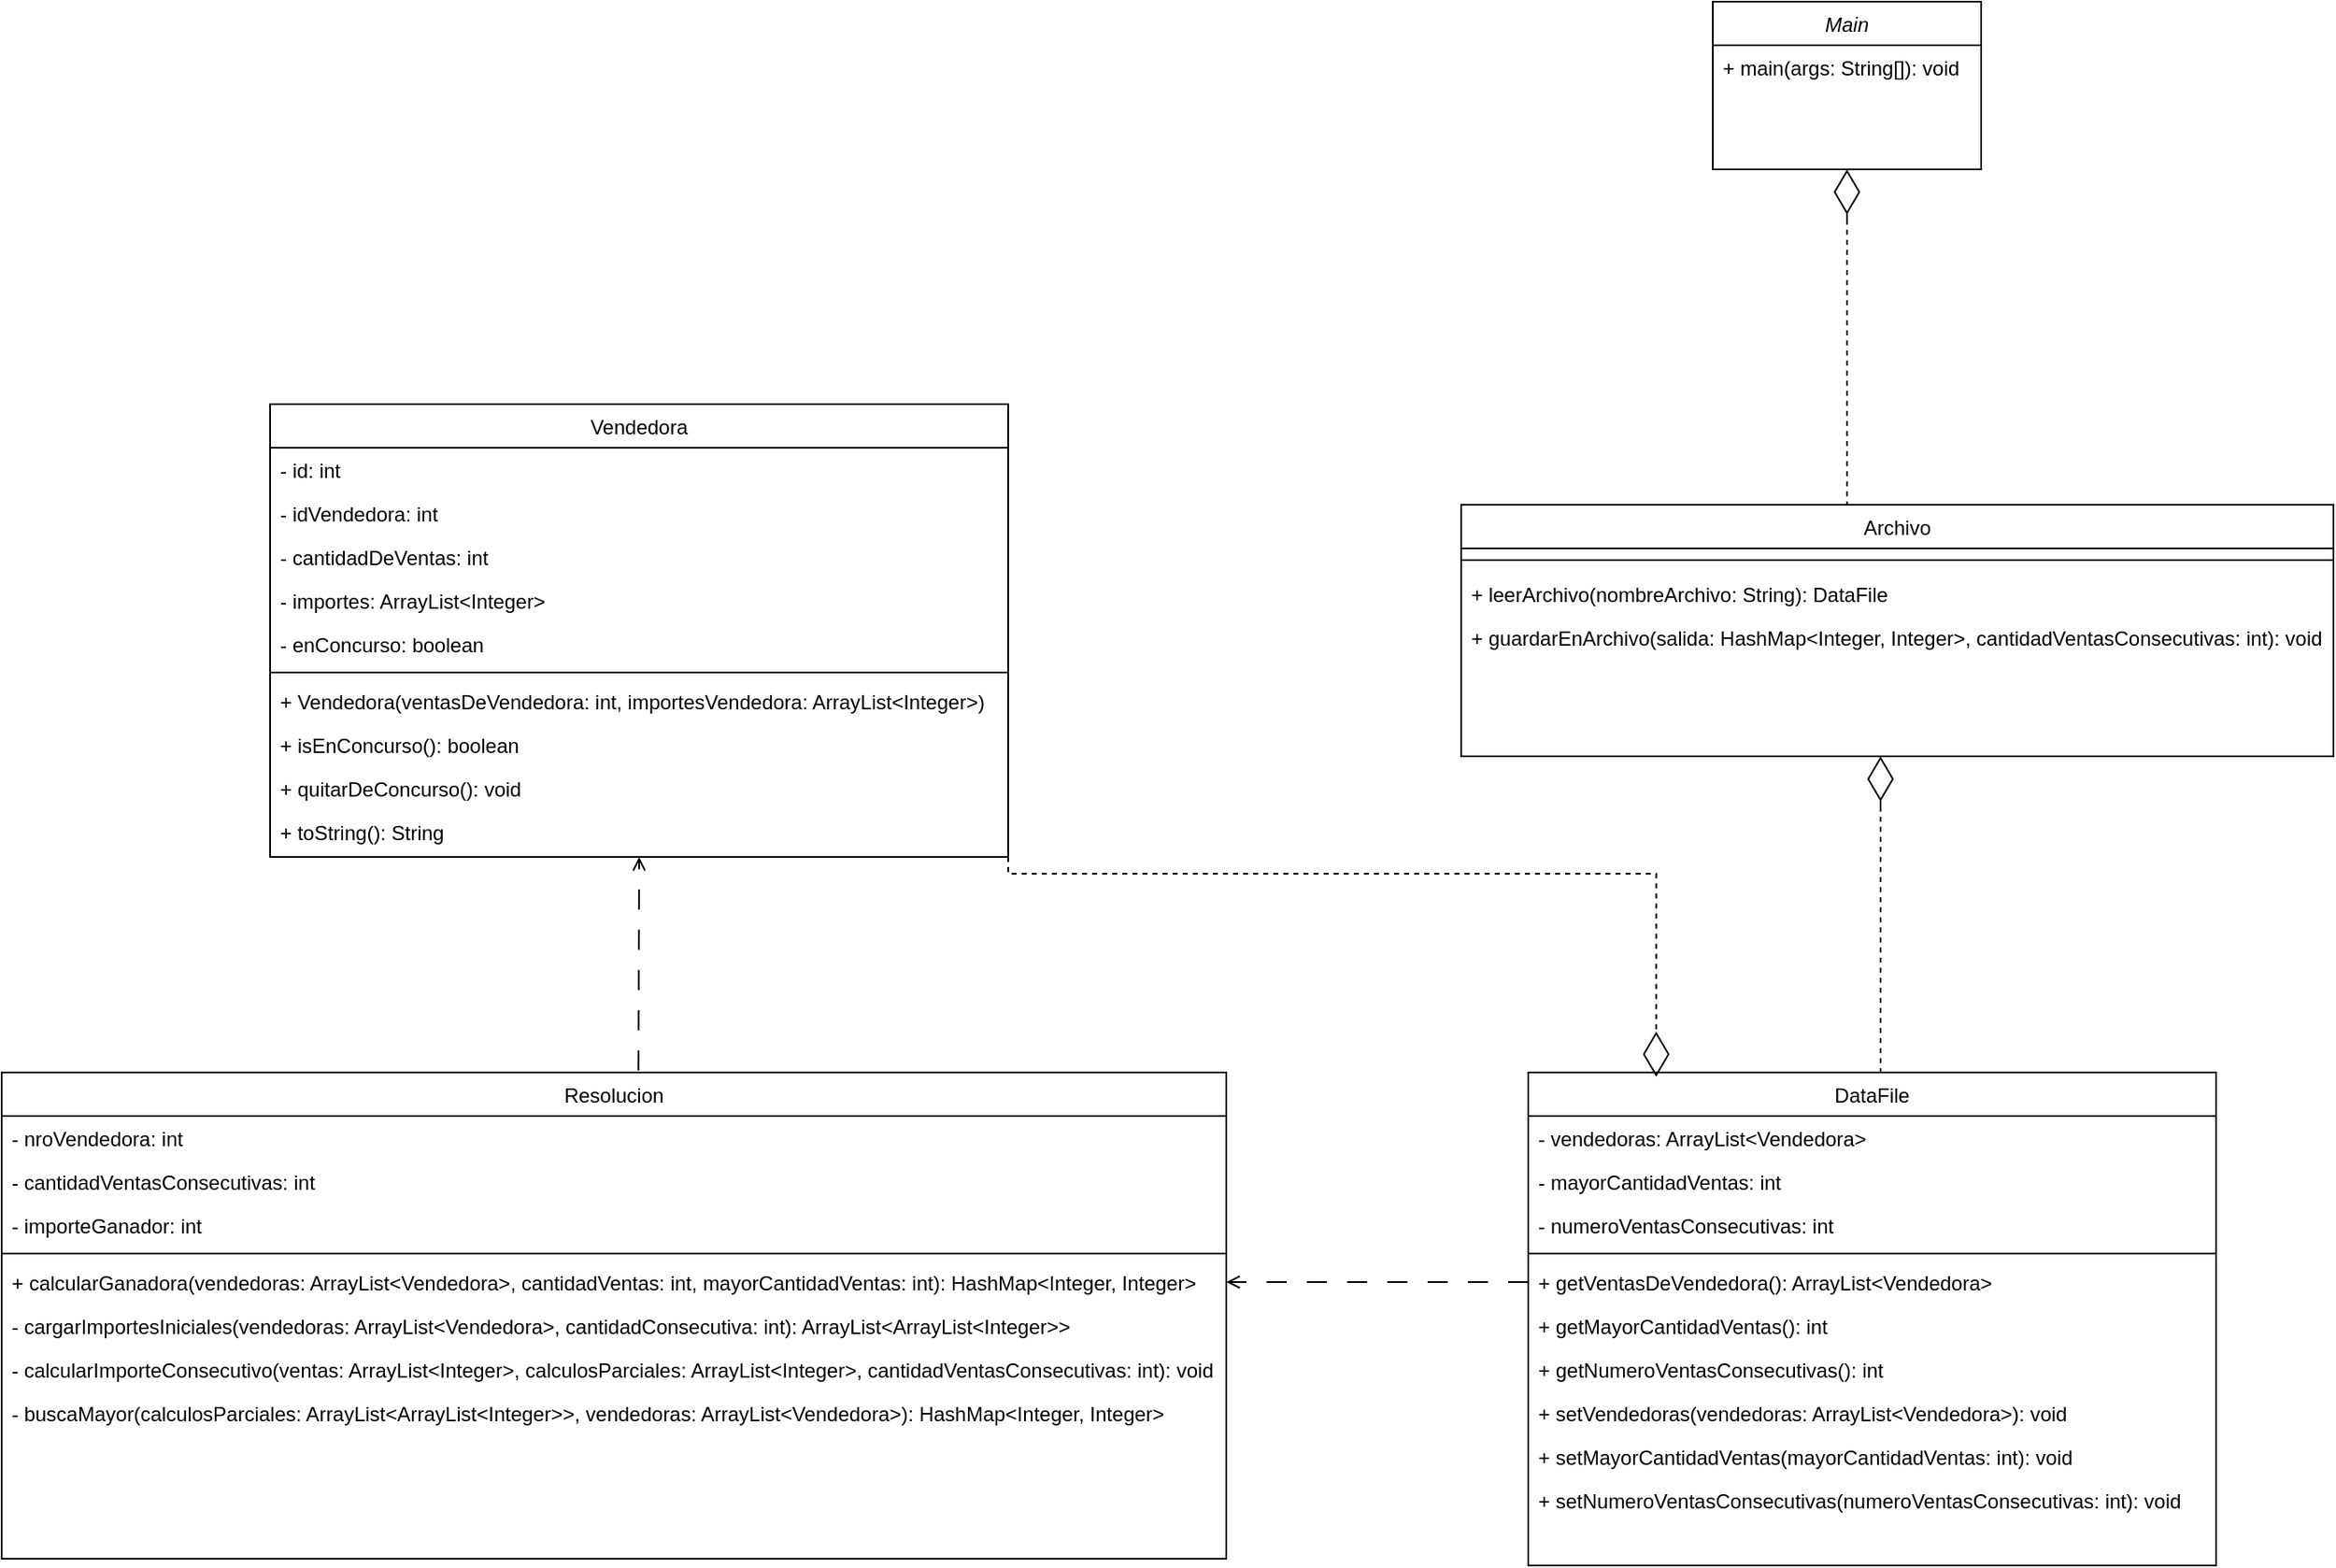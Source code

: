 <mxfile version="24.4.10" type="device">
  <diagram id="C5RBs43oDa-KdzZeNtuy" name="Page-1">
    <mxGraphModel dx="4520" dy="3346" grid="1" gridSize="10" guides="1" tooltips="1" connect="1" arrows="1" fold="1" page="1" pageScale="1" pageWidth="827" pageHeight="1169" math="0" shadow="0">
      <root>
        <mxCell id="WIyWlLk6GJQsqaUBKTNV-0" />
        <mxCell id="WIyWlLk6GJQsqaUBKTNV-1" parent="WIyWlLk6GJQsqaUBKTNV-0" />
        <mxCell id="zkfFHV4jXpPFQw0GAbJ--0" value="Main&#xa;" style="swimlane;fontStyle=2;align=center;verticalAlign=top;childLayout=stackLayout;horizontal=1;startSize=26;horizontalStack=0;resizeParent=1;resizeLast=0;collapsible=1;marginBottom=0;rounded=0;shadow=0;strokeWidth=1;" parent="WIyWlLk6GJQsqaUBKTNV-1" vertex="1">
          <mxGeometry x="680" y="-230" width="160" height="100" as="geometry">
            <mxRectangle x="230" y="140" width="160" height="26" as="alternateBounds" />
          </mxGeometry>
        </mxCell>
        <mxCell id="zkfFHV4jXpPFQw0GAbJ--1" value="+ main(args: String[]): void" style="text;align=left;verticalAlign=top;spacingLeft=4;spacingRight=4;overflow=hidden;rotatable=0;points=[[0,0.5],[1,0.5]];portConstraint=eastwest;" parent="zkfFHV4jXpPFQw0GAbJ--0" vertex="1">
          <mxGeometry y="26" width="160" height="20" as="geometry" />
        </mxCell>
        <mxCell id="zkfFHV4jXpPFQw0GAbJ--6" value="Resolucion" style="swimlane;fontStyle=0;align=center;verticalAlign=top;childLayout=stackLayout;horizontal=1;startSize=26;horizontalStack=0;resizeParent=1;resizeLast=0;collapsible=1;marginBottom=0;rounded=0;shadow=0;strokeWidth=1;" parent="WIyWlLk6GJQsqaUBKTNV-1" vertex="1">
          <mxGeometry x="-340" y="408.5" width="730" height="290" as="geometry">
            <mxRectangle x="130" y="380" width="160" height="26" as="alternateBounds" />
          </mxGeometry>
        </mxCell>
        <mxCell id="zkfFHV4jXpPFQw0GAbJ--7" value="- nroVendedora: int" style="text;align=left;verticalAlign=top;spacingLeft=4;spacingRight=4;overflow=hidden;rotatable=0;points=[[0,0.5],[1,0.5]];portConstraint=eastwest;" parent="zkfFHV4jXpPFQw0GAbJ--6" vertex="1">
          <mxGeometry y="26" width="730" height="26" as="geometry" />
        </mxCell>
        <mxCell id="zkfFHV4jXpPFQw0GAbJ--8" value="- cantidadVentasConsecutivas: int" style="text;align=left;verticalAlign=top;spacingLeft=4;spacingRight=4;overflow=hidden;rotatable=0;points=[[0,0.5],[1,0.5]];portConstraint=eastwest;rounded=0;shadow=0;html=0;" parent="zkfFHV4jXpPFQw0GAbJ--6" vertex="1">
          <mxGeometry y="52" width="730" height="26" as="geometry" />
        </mxCell>
        <mxCell id="kmS7STt9z1aRY1sdPYwL-312" value="- importeGanador: int" style="text;align=left;verticalAlign=top;spacingLeft=4;spacingRight=4;overflow=hidden;rotatable=0;points=[[0,0.5],[1,0.5]];portConstraint=eastwest;rounded=0;shadow=0;html=0;" vertex="1" parent="zkfFHV4jXpPFQw0GAbJ--6">
          <mxGeometry y="78" width="730" height="26" as="geometry" />
        </mxCell>
        <mxCell id="zkfFHV4jXpPFQw0GAbJ--9" value="" style="line;html=1;strokeWidth=1;align=left;verticalAlign=middle;spacingTop=-1;spacingLeft=3;spacingRight=3;rotatable=0;labelPosition=right;points=[];portConstraint=eastwest;" parent="zkfFHV4jXpPFQw0GAbJ--6" vertex="1">
          <mxGeometry y="104" width="730" height="8" as="geometry" />
        </mxCell>
        <mxCell id="kmS7STt9z1aRY1sdPYwL-314" value="+ calcularGanadora(vendedoras: ArrayList&lt;Vendedora&gt;, cantidadVentas: int, mayorCantidadVentas: int): HashMap&lt;Integer, Integer&gt;" style="text;align=left;verticalAlign=top;spacingLeft=4;spacingRight=4;overflow=hidden;rotatable=0;points=[[0,0.5],[1,0.5]];portConstraint=eastwest;rounded=0;shadow=0;html=0;" vertex="1" parent="zkfFHV4jXpPFQw0GAbJ--6">
          <mxGeometry y="112" width="730" height="26" as="geometry" />
        </mxCell>
        <mxCell id="kmS7STt9z1aRY1sdPYwL-339" value="- cargarImportesIniciales(vendedoras: ArrayList&lt;Vendedora&gt;, cantidadConsecutiva: int): ArrayList&lt;ArrayList&lt;Integer&gt;&gt;" style="text;align=left;verticalAlign=top;spacingLeft=4;spacingRight=4;overflow=hidden;rotatable=0;points=[[0,0.5],[1,0.5]];portConstraint=eastwest;rounded=0;shadow=0;html=0;" vertex="1" parent="zkfFHV4jXpPFQw0GAbJ--6">
          <mxGeometry y="138" width="730" height="26" as="geometry" />
        </mxCell>
        <mxCell id="kmS7STt9z1aRY1sdPYwL-340" value="- calcularImporteConsecutivo(ventas: ArrayList&lt;Integer&gt;, calculosParciales: ArrayList&lt;Integer&gt;, cantidadVentasConsecutivas: int): void" style="text;align=left;verticalAlign=top;spacingLeft=4;spacingRight=4;overflow=hidden;rotatable=0;points=[[0,0.5],[1,0.5]];portConstraint=eastwest;rounded=0;shadow=0;html=0;" vertex="1" parent="zkfFHV4jXpPFQw0GAbJ--6">
          <mxGeometry y="164" width="730" height="26" as="geometry" />
        </mxCell>
        <mxCell id="kmS7STt9z1aRY1sdPYwL-341" value="- buscaMayor(calculosParciales: ArrayList&lt;ArrayList&lt;Integer&gt;&gt;, vendedoras: ArrayList&lt;Vendedora&gt;): HashMap&lt;Integer, Integer&gt;" style="text;align=left;verticalAlign=top;spacingLeft=4;spacingRight=4;overflow=hidden;rotatable=0;points=[[0,0.5],[1,0.5]];portConstraint=eastwest;rounded=0;shadow=0;html=0;" vertex="1" parent="zkfFHV4jXpPFQw0GAbJ--6">
          <mxGeometry y="190" width="730" height="26" as="geometry" />
        </mxCell>
        <mxCell id="zkfFHV4jXpPFQw0GAbJ--13" value="DataFile" style="swimlane;fontStyle=0;align=center;verticalAlign=top;childLayout=stackLayout;horizontal=1;startSize=26;horizontalStack=0;resizeParent=1;resizeLast=0;collapsible=1;marginBottom=0;rounded=0;shadow=0;strokeWidth=1;" parent="WIyWlLk6GJQsqaUBKTNV-1" vertex="1">
          <mxGeometry x="570" y="408.5" width="410" height="294" as="geometry">
            <mxRectangle x="340" y="380" width="170" height="26" as="alternateBounds" />
          </mxGeometry>
        </mxCell>
        <mxCell id="zkfFHV4jXpPFQw0GAbJ--14" value="- vendedoras: ArrayList&lt;Vendedora&gt;" style="text;align=left;verticalAlign=top;spacingLeft=4;spacingRight=4;overflow=hidden;rotatable=0;points=[[0,0.5],[1,0.5]];portConstraint=eastwest;" parent="zkfFHV4jXpPFQw0GAbJ--13" vertex="1">
          <mxGeometry y="26" width="410" height="26" as="geometry" />
        </mxCell>
        <mxCell id="kmS7STt9z1aRY1sdPYwL-299" value="- mayorCantidadVentas: int" style="text;align=left;verticalAlign=top;spacingLeft=4;spacingRight=4;overflow=hidden;rotatable=0;points=[[0,0.5],[1,0.5]];portConstraint=eastwest;" vertex="1" parent="zkfFHV4jXpPFQw0GAbJ--13">
          <mxGeometry y="52" width="410" height="26" as="geometry" />
        </mxCell>
        <mxCell id="kmS7STt9z1aRY1sdPYwL-300" value="- numeroVentasConsecutivas: int" style="text;align=left;verticalAlign=top;spacingLeft=4;spacingRight=4;overflow=hidden;rotatable=0;points=[[0,0.5],[1,0.5]];portConstraint=eastwest;" vertex="1" parent="zkfFHV4jXpPFQw0GAbJ--13">
          <mxGeometry y="78" width="410" height="26" as="geometry" />
        </mxCell>
        <mxCell id="zkfFHV4jXpPFQw0GAbJ--15" value="" style="line;html=1;strokeWidth=1;align=left;verticalAlign=middle;spacingTop=-1;spacingLeft=3;spacingRight=3;rotatable=0;labelPosition=right;points=[];portConstraint=eastwest;" parent="zkfFHV4jXpPFQw0GAbJ--13" vertex="1">
          <mxGeometry y="104" width="410" height="8" as="geometry" />
        </mxCell>
        <mxCell id="kmS7STt9z1aRY1sdPYwL-302" value="+ getVentasDeVendedora(): ArrayList&lt;Vendedora&gt;" style="text;align=left;verticalAlign=top;spacingLeft=4;spacingRight=4;overflow=hidden;rotatable=0;points=[[0,0.5],[1,0.5]];portConstraint=eastwest;" vertex="1" parent="zkfFHV4jXpPFQw0GAbJ--13">
          <mxGeometry y="112" width="410" height="26" as="geometry" />
        </mxCell>
        <mxCell id="kmS7STt9z1aRY1sdPYwL-303" value="+ getMayorCantidadVentas(): int" style="text;align=left;verticalAlign=top;spacingLeft=4;spacingRight=4;overflow=hidden;rotatable=0;points=[[0,0.5],[1,0.5]];portConstraint=eastwest;" vertex="1" parent="zkfFHV4jXpPFQw0GAbJ--13">
          <mxGeometry y="138" width="410" height="26" as="geometry" />
        </mxCell>
        <mxCell id="kmS7STt9z1aRY1sdPYwL-304" value="+ getNumeroVentasConsecutivas(): int" style="text;align=left;verticalAlign=top;spacingLeft=4;spacingRight=4;overflow=hidden;rotatable=0;points=[[0,0.5],[1,0.5]];portConstraint=eastwest;" vertex="1" parent="zkfFHV4jXpPFQw0GAbJ--13">
          <mxGeometry y="164" width="410" height="26" as="geometry" />
        </mxCell>
        <mxCell id="kmS7STt9z1aRY1sdPYwL-305" value="+ setVendedoras(vendedoras: ArrayList&lt;Vendedora&gt;): void" style="text;align=left;verticalAlign=top;spacingLeft=4;spacingRight=4;overflow=hidden;rotatable=0;points=[[0,0.5],[1,0.5]];portConstraint=eastwest;" vertex="1" parent="zkfFHV4jXpPFQw0GAbJ--13">
          <mxGeometry y="190" width="410" height="26" as="geometry" />
        </mxCell>
        <mxCell id="kmS7STt9z1aRY1sdPYwL-306" value="+ setMayorCantidadVentas(mayorCantidadVentas: int): void" style="text;align=left;verticalAlign=top;spacingLeft=4;spacingRight=4;overflow=hidden;rotatable=0;points=[[0,0.5],[1,0.5]];portConstraint=eastwest;" vertex="1" parent="zkfFHV4jXpPFQw0GAbJ--13">
          <mxGeometry y="216" width="410" height="26" as="geometry" />
        </mxCell>
        <mxCell id="kmS7STt9z1aRY1sdPYwL-307" value="+ setNumeroVentasConsecutivas(numeroVentasConsecutivas: int): void" style="text;align=left;verticalAlign=top;spacingLeft=4;spacingRight=4;overflow=hidden;rotatable=0;points=[[0,0.5],[1,0.5]];portConstraint=eastwest;" vertex="1" parent="zkfFHV4jXpPFQw0GAbJ--13">
          <mxGeometry y="242" width="410" height="26" as="geometry" />
        </mxCell>
        <mxCell id="zkfFHV4jXpPFQw0GAbJ--17" value="Archivo" style="swimlane;fontStyle=0;align=center;verticalAlign=top;childLayout=stackLayout;horizontal=1;startSize=26;horizontalStack=0;resizeParent=1;resizeLast=0;collapsible=1;marginBottom=0;rounded=0;shadow=0;strokeWidth=1;" parent="WIyWlLk6GJQsqaUBKTNV-1" vertex="1">
          <mxGeometry x="530" y="70" width="520" height="150" as="geometry">
            <mxRectangle x="550" y="140" width="160" height="26" as="alternateBounds" />
          </mxGeometry>
        </mxCell>
        <mxCell id="zkfFHV4jXpPFQw0GAbJ--23" value="" style="line;html=1;strokeWidth=1;align=left;verticalAlign=middle;spacingTop=-1;spacingLeft=3;spacingRight=3;rotatable=0;labelPosition=right;points=[];portConstraint=eastwest;" parent="zkfFHV4jXpPFQw0GAbJ--17" vertex="1">
          <mxGeometry y="26" width="520" height="14" as="geometry" />
        </mxCell>
        <mxCell id="zkfFHV4jXpPFQw0GAbJ--18" value="+ leerArchivo(nombreArchivo: String): DataFile" style="text;align=left;verticalAlign=top;spacingLeft=4;spacingRight=4;overflow=hidden;rotatable=0;points=[[0,0.5],[1,0.5]];portConstraint=eastwest;" parent="zkfFHV4jXpPFQw0GAbJ--17" vertex="1">
          <mxGeometry y="40" width="520" height="26" as="geometry" />
        </mxCell>
        <mxCell id="zkfFHV4jXpPFQw0GAbJ--19" value="+ guardarEnArchivo(salida: HashMap&lt;Integer, Integer&gt;, cantidadVentasConsecutivas: int): void" style="text;align=left;verticalAlign=top;spacingLeft=4;spacingRight=4;overflow=hidden;rotatable=0;points=[[0,0.5],[1,0.5]];portConstraint=eastwest;rounded=0;shadow=0;html=0;" parent="zkfFHV4jXpPFQw0GAbJ--17" vertex="1">
          <mxGeometry y="66" width="520" height="26" as="geometry" />
        </mxCell>
        <mxCell id="kmS7STt9z1aRY1sdPYwL-6" value="" style="endArrow=diamondThin;endFill=0;endSize=24;html=1;rounded=0;entryX=0.5;entryY=1;entryDx=0;entryDy=0;" edge="1" parent="WIyWlLk6GJQsqaUBKTNV-1" target="zkfFHV4jXpPFQw0GAbJ--0">
          <mxGeometry width="160" relative="1" as="geometry">
            <mxPoint x="760" y="-100" as="sourcePoint" />
            <mxPoint x="737" y="-130" as="targetPoint" />
          </mxGeometry>
        </mxCell>
        <mxCell id="kmS7STt9z1aRY1sdPYwL-294" value="" style="endArrow=none;dashed=1;html=1;rounded=0;" edge="1" parent="WIyWlLk6GJQsqaUBKTNV-1">
          <mxGeometry width="50" height="50" relative="1" as="geometry">
            <mxPoint x="760" y="-100" as="sourcePoint" />
            <mxPoint x="760" y="70" as="targetPoint" />
          </mxGeometry>
        </mxCell>
        <mxCell id="kmS7STt9z1aRY1sdPYwL-296" value="" style="endArrow=diamondThin;endFill=0;endSize=24;html=1;rounded=0;" edge="1" parent="WIyWlLk6GJQsqaUBKTNV-1">
          <mxGeometry width="160" relative="1" as="geometry">
            <mxPoint x="780" y="250" as="sourcePoint" />
            <mxPoint x="780" y="220" as="targetPoint" />
          </mxGeometry>
        </mxCell>
        <mxCell id="kmS7STt9z1aRY1sdPYwL-297" value="" style="endArrow=none;dashed=1;html=1;rounded=0;" edge="1" parent="WIyWlLk6GJQsqaUBKTNV-1">
          <mxGeometry width="50" height="50" relative="1" as="geometry">
            <mxPoint x="780" y="250" as="sourcePoint" />
            <mxPoint x="780" y="410" as="targetPoint" />
          </mxGeometry>
        </mxCell>
        <mxCell id="kmS7STt9z1aRY1sdPYwL-310" value="" style="endArrow=open;html=1;rounded=0;endFill=0;dashed=1;dashPattern=12 12;entryX=1;entryY=0.5;entryDx=0;entryDy=0;exitX=0;exitY=0.5;exitDx=0;exitDy=0;" edge="1" parent="WIyWlLk6GJQsqaUBKTNV-1" source="kmS7STt9z1aRY1sdPYwL-302" target="kmS7STt9z1aRY1sdPYwL-314">
          <mxGeometry width="50" height="50" relative="1" as="geometry">
            <mxPoint x="560" y="535" as="sourcePoint" />
            <mxPoint x="280" y="518" as="targetPoint" />
            <Array as="points" />
          </mxGeometry>
        </mxCell>
        <mxCell id="kmS7STt9z1aRY1sdPYwL-346" value="Vendedora&#xa;" style="swimlane;fontStyle=0;align=center;verticalAlign=top;childLayout=stackLayout;horizontal=1;startSize=26;horizontalStack=0;resizeParent=1;resizeLast=0;collapsible=1;marginBottom=0;rounded=0;shadow=0;strokeWidth=1;" vertex="1" parent="WIyWlLk6GJQsqaUBKTNV-1">
          <mxGeometry x="-180" y="10" width="440" height="270" as="geometry">
            <mxRectangle x="340" y="380" width="170" height="26" as="alternateBounds" />
          </mxGeometry>
        </mxCell>
        <mxCell id="kmS7STt9z1aRY1sdPYwL-347" value="- id: int                 " style="text;align=left;verticalAlign=top;spacingLeft=4;spacingRight=4;overflow=hidden;rotatable=0;points=[[0,0.5],[1,0.5]];portConstraint=eastwest;" vertex="1" parent="kmS7STt9z1aRY1sdPYwL-346">
          <mxGeometry y="26" width="440" height="26" as="geometry" />
        </mxCell>
        <mxCell id="kmS7STt9z1aRY1sdPYwL-348" value="- idVendedora: int        " style="text;align=left;verticalAlign=top;spacingLeft=4;spacingRight=4;overflow=hidden;rotatable=0;points=[[0,0.5],[1,0.5]];portConstraint=eastwest;" vertex="1" parent="kmS7STt9z1aRY1sdPYwL-346">
          <mxGeometry y="52" width="440" height="26" as="geometry" />
        </mxCell>
        <mxCell id="kmS7STt9z1aRY1sdPYwL-349" value="- cantidadDeVentas: int   " style="text;align=left;verticalAlign=top;spacingLeft=4;spacingRight=4;overflow=hidden;rotatable=0;points=[[0,0.5],[1,0.5]];portConstraint=eastwest;" vertex="1" parent="kmS7STt9z1aRY1sdPYwL-346">
          <mxGeometry y="78" width="440" height="26" as="geometry" />
        </mxCell>
        <mxCell id="kmS7STt9z1aRY1sdPYwL-357" value="- importes: ArrayList&lt;Integer&gt;" style="text;align=left;verticalAlign=top;spacingLeft=4;spacingRight=4;overflow=hidden;rotatable=0;points=[[0,0.5],[1,0.5]];portConstraint=eastwest;" vertex="1" parent="kmS7STt9z1aRY1sdPYwL-346">
          <mxGeometry y="104" width="440" height="26" as="geometry" />
        </mxCell>
        <mxCell id="kmS7STt9z1aRY1sdPYwL-358" value="- enConcurso: boolean" style="text;align=left;verticalAlign=top;spacingLeft=4;spacingRight=4;overflow=hidden;rotatable=0;points=[[0,0.5],[1,0.5]];portConstraint=eastwest;" vertex="1" parent="kmS7STt9z1aRY1sdPYwL-346">
          <mxGeometry y="130" width="440" height="26" as="geometry" />
        </mxCell>
        <mxCell id="kmS7STt9z1aRY1sdPYwL-350" value="" style="line;html=1;strokeWidth=1;align=left;verticalAlign=middle;spacingTop=-1;spacingLeft=3;spacingRight=3;rotatable=0;labelPosition=right;points=[];portConstraint=eastwest;" vertex="1" parent="kmS7STt9z1aRY1sdPYwL-346">
          <mxGeometry y="156" width="440" height="8" as="geometry" />
        </mxCell>
        <mxCell id="kmS7STt9z1aRY1sdPYwL-351" value="+ Vendedora(ventasDeVendedora: int, importesVendedora: ArrayList&lt;Integer&gt;)" style="text;align=left;verticalAlign=top;spacingLeft=4;spacingRight=4;overflow=hidden;rotatable=0;points=[[0,0.5],[1,0.5]];portConstraint=eastwest;" vertex="1" parent="kmS7STt9z1aRY1sdPYwL-346">
          <mxGeometry y="164" width="440" height="26" as="geometry" />
        </mxCell>
        <mxCell id="kmS7STt9z1aRY1sdPYwL-352" value="+ isEnConcurso(): boolean" style="text;align=left;verticalAlign=top;spacingLeft=4;spacingRight=4;overflow=hidden;rotatable=0;points=[[0,0.5],[1,0.5]];portConstraint=eastwest;" vertex="1" parent="kmS7STt9z1aRY1sdPYwL-346">
          <mxGeometry y="190" width="440" height="26" as="geometry" />
        </mxCell>
        <mxCell id="kmS7STt9z1aRY1sdPYwL-353" value="+ quitarDeConcurso(): void" style="text;align=left;verticalAlign=top;spacingLeft=4;spacingRight=4;overflow=hidden;rotatable=0;points=[[0,0.5],[1,0.5]];portConstraint=eastwest;" vertex="1" parent="kmS7STt9z1aRY1sdPYwL-346">
          <mxGeometry y="216" width="440" height="26" as="geometry" />
        </mxCell>
        <mxCell id="kmS7STt9z1aRY1sdPYwL-354" value="+ toString(): String" style="text;align=left;verticalAlign=top;spacingLeft=4;spacingRight=4;overflow=hidden;rotatable=0;points=[[0,0.5],[1,0.5]];portConstraint=eastwest;" vertex="1" parent="kmS7STt9z1aRY1sdPYwL-346">
          <mxGeometry y="242" width="440" height="26" as="geometry" />
        </mxCell>
        <mxCell id="kmS7STt9z1aRY1sdPYwL-360" value="" style="endArrow=open;html=1;rounded=0;endFill=0;dashed=1;dashPattern=12 12;entryX=0.5;entryY=1;entryDx=0;entryDy=0;exitX=0.52;exitY=-0.004;exitDx=0;exitDy=0;exitPerimeter=0;" edge="1" parent="WIyWlLk6GJQsqaUBKTNV-1" source="zkfFHV4jXpPFQw0GAbJ--6" target="kmS7STt9z1aRY1sdPYwL-346">
          <mxGeometry width="50" height="50" relative="1" as="geometry">
            <mxPoint x="580" y="544" as="sourcePoint" />
            <mxPoint x="400" y="544" as="targetPoint" />
            <Array as="points" />
          </mxGeometry>
        </mxCell>
        <mxCell id="kmS7STt9z1aRY1sdPYwL-361" value="" style="endArrow=diamondThin;endFill=0;endSize=24;html=1;rounded=0;entryX=0.186;entryY=0.009;entryDx=0;entryDy=0;entryPerimeter=0;dashed=1;edgeStyle=orthogonalEdgeStyle;" edge="1" parent="WIyWlLk6GJQsqaUBKTNV-1" target="zkfFHV4jXpPFQw0GAbJ--13">
          <mxGeometry width="160" relative="1" as="geometry">
            <mxPoint x="260" y="280" as="sourcePoint" />
            <mxPoint x="170.0" y="229.998" as="targetPoint" />
            <Array as="points">
              <mxPoint x="260" y="290" />
              <mxPoint x="646" y="290" />
            </Array>
          </mxGeometry>
        </mxCell>
      </root>
    </mxGraphModel>
  </diagram>
</mxfile>
